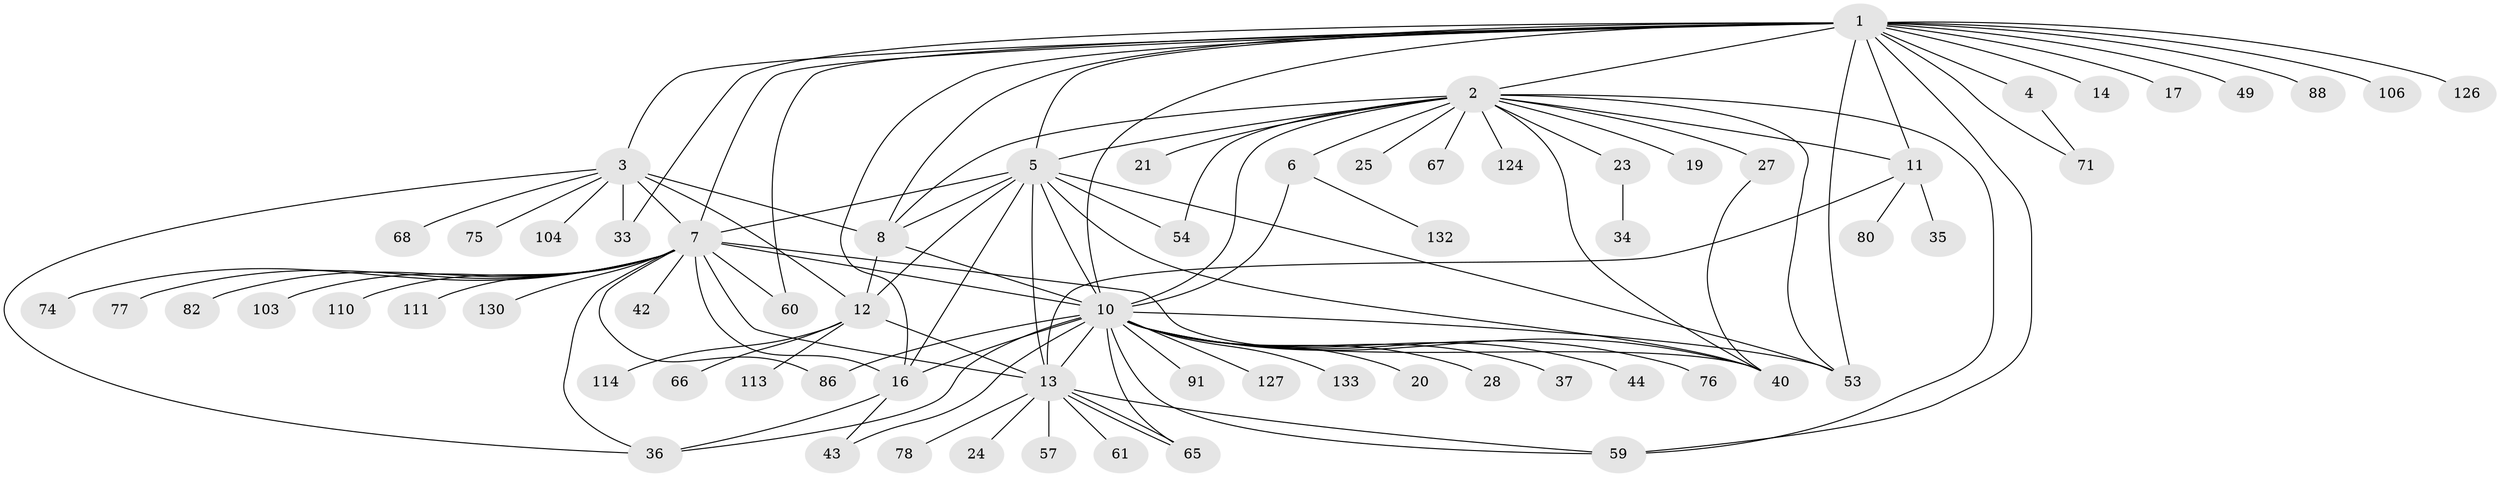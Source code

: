 // original degree distribution, {21: 0.007462686567164179, 15: 0.007462686567164179, 9: 0.014925373134328358, 2: 0.208955223880597, 11: 0.022388059701492536, 3: 0.14925373134328357, 6: 0.007462686567164179, 7: 0.04477611940298507, 5: 0.03731343283582089, 8: 0.014925373134328358, 1: 0.4626865671641791, 34: 0.007462686567164179, 4: 0.014925373134328358}
// Generated by graph-tools (version 1.1) at 2025/18/03/04/25 18:18:08]
// undirected, 67 vertices, 108 edges
graph export_dot {
graph [start="1"]
  node [color=gray90,style=filled];
  1 [super="+79+41"];
  2 [super="+9"];
  3;
  4;
  5 [super="+31+51+85+99+105+102+64+47"];
  6;
  7 [super="+32+63+29+39+46+69"];
  8 [super="+120+90+93+58"];
  10 [super="+15+129"];
  11;
  12 [super="+45+18"];
  13 [super="+38+107"];
  14;
  16 [super="+100+26+52+22"];
  17;
  19;
  20 [super="+62"];
  21;
  23;
  24;
  25;
  27 [super="+81"];
  28;
  33 [super="+112"];
  34;
  35;
  36 [super="+87+92+50+55"];
  37;
  40 [super="+116+48"];
  42;
  43;
  44;
  49;
  53 [super="+56+83"];
  54 [super="+72"];
  57;
  59 [super="+98+73+70"];
  60 [super="+125"];
  61;
  65 [super="+94+118"];
  66;
  67;
  68;
  71;
  74;
  75;
  76;
  77;
  78;
  80;
  82;
  86;
  88;
  91;
  103;
  104;
  106;
  110;
  111;
  113;
  114;
  124;
  126;
  127;
  130;
  132;
  133;
  1 -- 2;
  1 -- 3;
  1 -- 4;
  1 -- 5;
  1 -- 7;
  1 -- 8 [weight=2];
  1 -- 14;
  1 -- 17;
  1 -- 49;
  1 -- 59;
  1 -- 71;
  1 -- 88;
  1 -- 106;
  1 -- 126;
  1 -- 60;
  1 -- 33;
  1 -- 53;
  1 -- 16;
  1 -- 10;
  1 -- 11;
  2 -- 6;
  2 -- 10 [weight=3];
  2 -- 19;
  2 -- 21;
  2 -- 23;
  2 -- 25;
  2 -- 27 [weight=2];
  2 -- 53;
  2 -- 67;
  2 -- 59;
  2 -- 8;
  2 -- 54;
  2 -- 40;
  2 -- 11;
  2 -- 124;
  2 -- 5;
  3 -- 7;
  3 -- 12;
  3 -- 33;
  3 -- 36;
  3 -- 68;
  3 -- 75;
  3 -- 104;
  3 -- 8;
  4 -- 71;
  5 -- 10 [weight=4];
  5 -- 16;
  5 -- 53;
  5 -- 13;
  5 -- 40 [weight=2];
  5 -- 54;
  5 -- 7 [weight=3];
  5 -- 8;
  5 -- 12;
  6 -- 132;
  6 -- 10;
  7 -- 77;
  7 -- 10 [weight=2];
  7 -- 16 [weight=2];
  7 -- 130;
  7 -- 36 [weight=2];
  7 -- 42;
  7 -- 110;
  7 -- 60;
  7 -- 82;
  7 -- 103;
  7 -- 86;
  7 -- 40;
  7 -- 74;
  7 -- 111;
  7 -- 13;
  8 -- 10 [weight=2];
  8 -- 12;
  10 -- 13 [weight=4];
  10 -- 53;
  10 -- 65;
  10 -- 133;
  10 -- 76;
  10 -- 16 [weight=3];
  10 -- 20;
  10 -- 86;
  10 -- 91;
  10 -- 28;
  10 -- 36 [weight=2];
  10 -- 37;
  10 -- 43;
  10 -- 44;
  10 -- 127;
  10 -- 59;
  10 -- 40;
  11 -- 35;
  11 -- 80;
  11 -- 13;
  12 -- 66;
  12 -- 113;
  12 -- 114;
  12 -- 13;
  13 -- 24;
  13 -- 65;
  13 -- 65;
  13 -- 78;
  13 -- 61;
  13 -- 57;
  13 -- 59;
  16 -- 43;
  16 -- 36;
  23 -- 34;
  27 -- 40;
}
